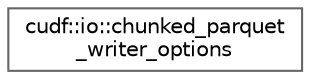 digraph "类继承关系图"
{
 // LATEX_PDF_SIZE
  bgcolor="transparent";
  edge [fontname=Helvetica,fontsize=10,labelfontname=Helvetica,labelfontsize=10];
  node [fontname=Helvetica,fontsize=10,shape=box,height=0.2,width=0.4];
  rankdir="LR";
  Node0 [id="Node000000",label="cudf::io::chunked_parquet\l_writer_options",height=0.2,width=0.4,color="grey40", fillcolor="white", style="filled",URL="$classcudf_1_1io_1_1chunked__parquet__writer__options.html",tooltip="Settings for write_parquet_chunked()."];
}
